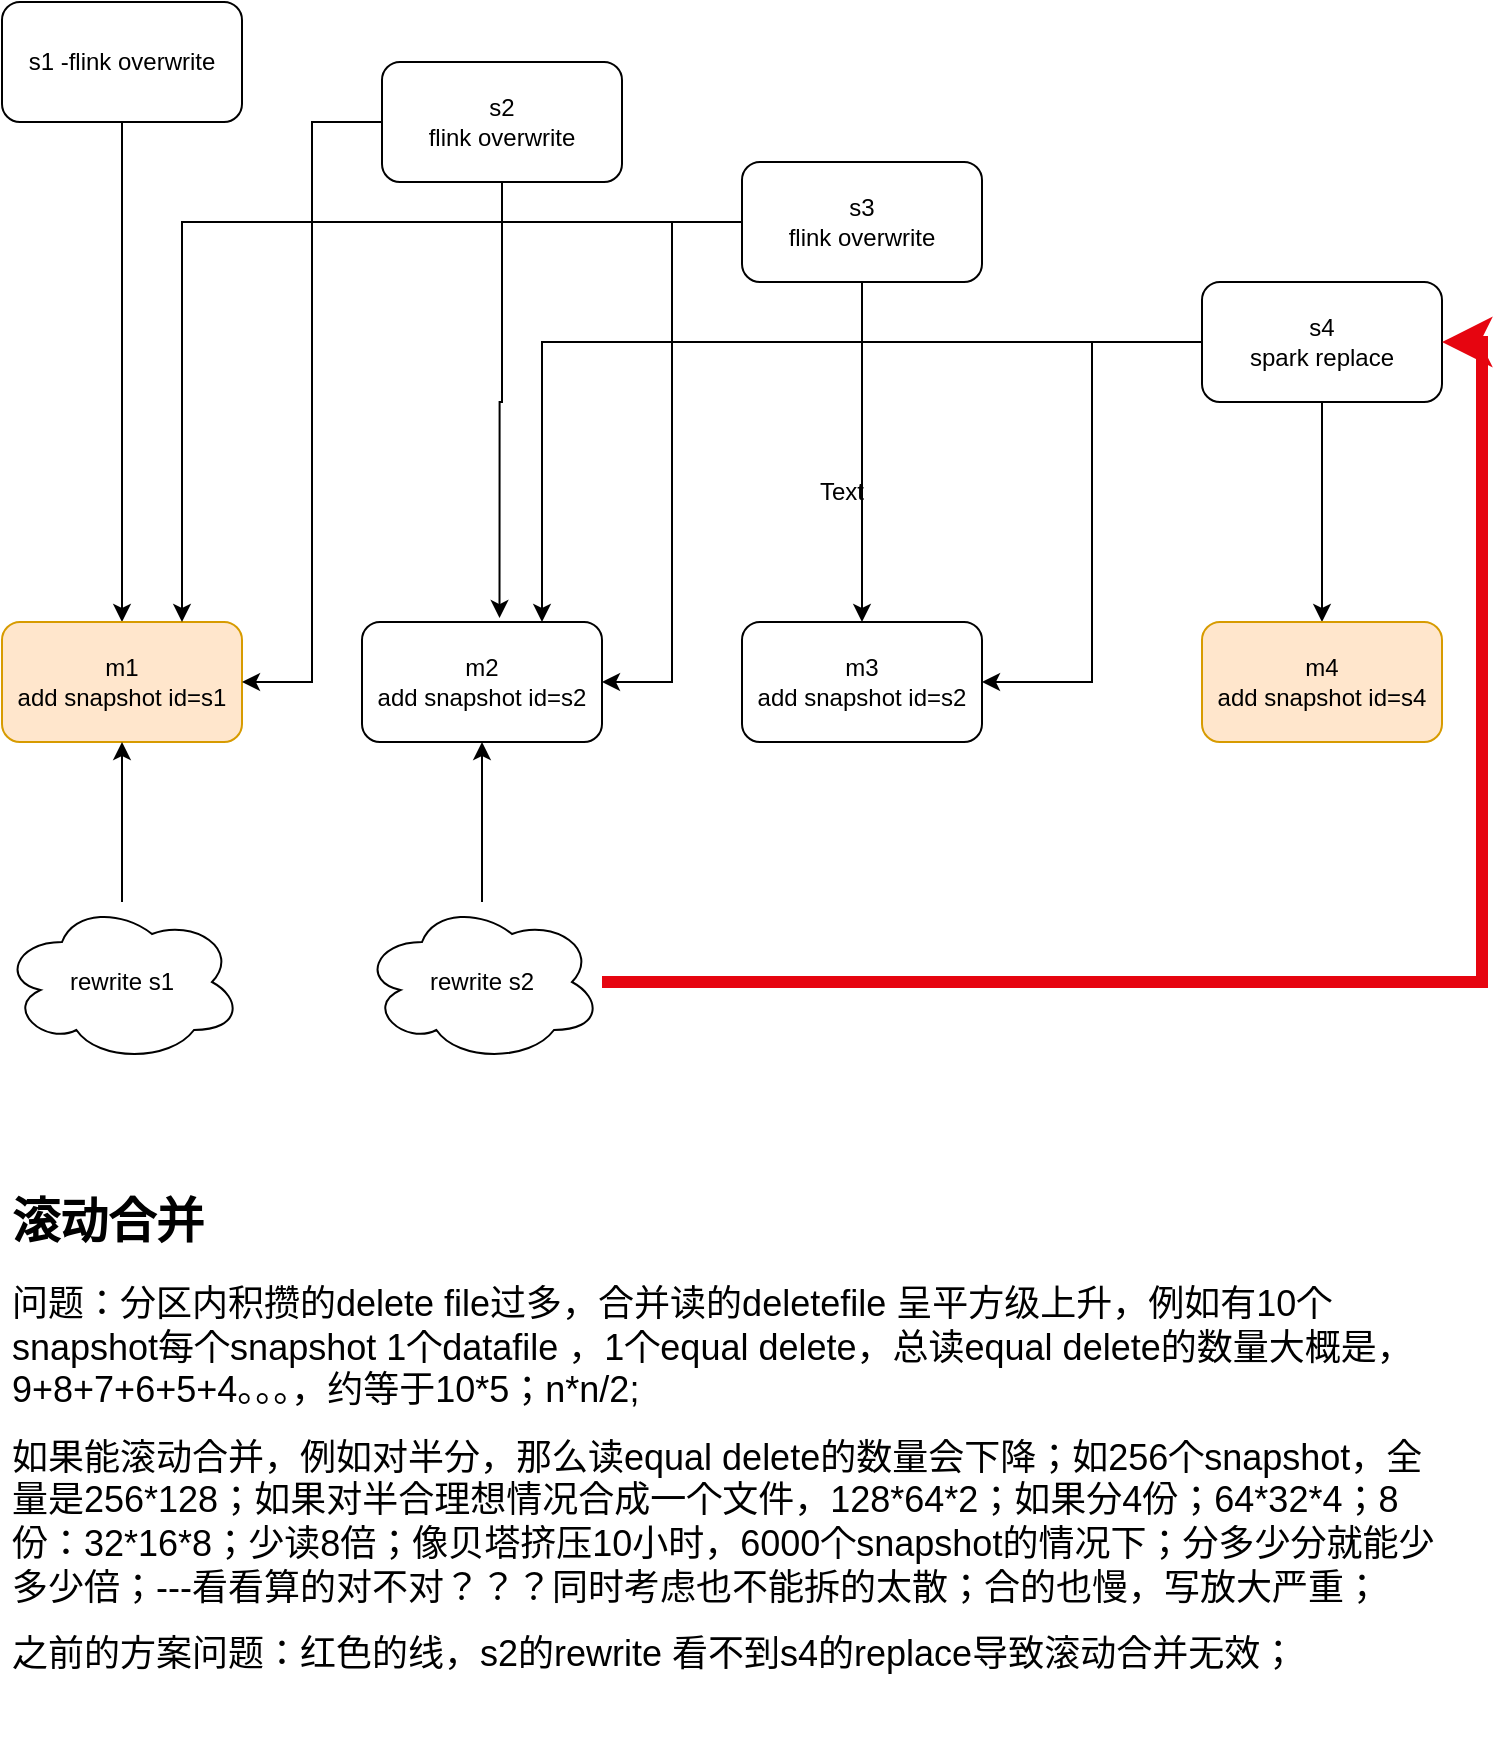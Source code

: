 <mxfile version="20.8.20" type="github"><diagram name="Page-1" id="wSD7aWhiaOsn0769-55M"><mxGraphModel dx="1505" dy="881" grid="1" gridSize="10" guides="1" tooltips="1" connect="1" arrows="1" fold="1" page="1" pageScale="1" pageWidth="827" pageHeight="1169" math="0" shadow="0"><root><mxCell id="0"/><mxCell id="1" parent="0"/><mxCell id="8S_lbJf9ANVd9fui1O2--10" style="edgeStyle=orthogonalEdgeStyle;rounded=0;orthogonalLoop=1;jettySize=auto;html=1;" parent="1" source="8S_lbJf9ANVd9fui1O2--1" target="8S_lbJf9ANVd9fui1O2--2" edge="1"><mxGeometry relative="1" as="geometry"/></mxCell><mxCell id="8S_lbJf9ANVd9fui1O2--1" value="s1 -flink overwrite" style="rounded=1;whiteSpace=wrap;html=1;" parent="1" vertex="1"><mxGeometry x="60" y="160" width="120" height="60" as="geometry"/></mxCell><mxCell id="8S_lbJf9ANVd9fui1O2--2" value="m1&lt;br&gt;add snapshot id=s1" style="rounded=1;whiteSpace=wrap;html=1;fillColor=#ffe6cc;strokeColor=#d79b00;" parent="1" vertex="1"><mxGeometry x="60" y="470" width="120" height="60" as="geometry"/></mxCell><mxCell id="8S_lbJf9ANVd9fui1O2--11" style="edgeStyle=orthogonalEdgeStyle;rounded=0;orthogonalLoop=1;jettySize=auto;html=1;entryX=1;entryY=0.5;entryDx=0;entryDy=0;" parent="1" source="8S_lbJf9ANVd9fui1O2--4" target="8S_lbJf9ANVd9fui1O2--2" edge="1"><mxGeometry relative="1" as="geometry"/></mxCell><mxCell id="8S_lbJf9ANVd9fui1O2--12" style="edgeStyle=orthogonalEdgeStyle;rounded=0;orthogonalLoop=1;jettySize=auto;html=1;entryX=0.573;entryY=-0.033;entryDx=0;entryDy=0;entryPerimeter=0;" parent="1" source="8S_lbJf9ANVd9fui1O2--4" target="8S_lbJf9ANVd9fui1O2--5" edge="1"><mxGeometry relative="1" as="geometry"/></mxCell><mxCell id="8S_lbJf9ANVd9fui1O2--4" value="s2&lt;br&gt;flink overwrite" style="rounded=1;whiteSpace=wrap;html=1;" parent="1" vertex="1"><mxGeometry x="250" y="190" width="120" height="60" as="geometry"/></mxCell><mxCell id="8S_lbJf9ANVd9fui1O2--5" value="m2&lt;br&gt;add snapshot id=s2" style="rounded=1;whiteSpace=wrap;html=1;" parent="1" vertex="1"><mxGeometry x="240" y="470" width="120" height="60" as="geometry"/></mxCell><mxCell id="8S_lbJf9ANVd9fui1O2--13" style="edgeStyle=orthogonalEdgeStyle;rounded=0;orthogonalLoop=1;jettySize=auto;html=1;" parent="1" source="8S_lbJf9ANVd9fui1O2--7" target="8S_lbJf9ANVd9fui1O2--2" edge="1"><mxGeometry relative="1" as="geometry"><Array as="points"><mxPoint x="150" y="270"/></Array></mxGeometry></mxCell><mxCell id="8S_lbJf9ANVd9fui1O2--14" style="edgeStyle=orthogonalEdgeStyle;rounded=0;orthogonalLoop=1;jettySize=auto;html=1;entryX=0.5;entryY=0;entryDx=0;entryDy=0;" parent="1" source="8S_lbJf9ANVd9fui1O2--7" target="8S_lbJf9ANVd9fui1O2--8" edge="1"><mxGeometry relative="1" as="geometry"/></mxCell><mxCell id="8S_lbJf9ANVd9fui1O2--15" style="edgeStyle=orthogonalEdgeStyle;rounded=0;orthogonalLoop=1;jettySize=auto;html=1;entryX=1;entryY=0.5;entryDx=0;entryDy=0;" parent="1" source="8S_lbJf9ANVd9fui1O2--7" target="8S_lbJf9ANVd9fui1O2--5" edge="1"><mxGeometry relative="1" as="geometry"/></mxCell><mxCell id="8S_lbJf9ANVd9fui1O2--7" value="s3&lt;br&gt;flink overwrite" style="rounded=1;whiteSpace=wrap;html=1;" parent="1" vertex="1"><mxGeometry x="430" y="240" width="120" height="60" as="geometry"/></mxCell><mxCell id="8S_lbJf9ANVd9fui1O2--8" value="m3&lt;br&gt;add snapshot id=s2" style="rounded=1;whiteSpace=wrap;html=1;" parent="1" vertex="1"><mxGeometry x="430" y="470" width="120" height="60" as="geometry"/></mxCell><mxCell id="8S_lbJf9ANVd9fui1O2--30" style="edgeStyle=orthogonalEdgeStyle;rounded=0;orthogonalLoop=1;jettySize=auto;html=1;entryX=1;entryY=0.5;entryDx=0;entryDy=0;" parent="1" source="8S_lbJf9ANVd9fui1O2--28" target="8S_lbJf9ANVd9fui1O2--8" edge="1"><mxGeometry relative="1" as="geometry"><mxPoint x="1170" y="500" as="targetPoint"/></mxGeometry></mxCell><mxCell id="8S_lbJf9ANVd9fui1O2--31" style="edgeStyle=orthogonalEdgeStyle;rounded=0;orthogonalLoop=1;jettySize=auto;html=1;entryX=0.5;entryY=0;entryDx=0;entryDy=0;" parent="1" source="8S_lbJf9ANVd9fui1O2--28" target="8S_lbJf9ANVd9fui1O2--29" edge="1"><mxGeometry relative="1" as="geometry"/></mxCell><mxCell id="8S_lbJf9ANVd9fui1O2--33" style="edgeStyle=orthogonalEdgeStyle;rounded=0;orthogonalLoop=1;jettySize=auto;html=1;entryX=0.75;entryY=0;entryDx=0;entryDy=0;" parent="1" source="8S_lbJf9ANVd9fui1O2--28" target="8S_lbJf9ANVd9fui1O2--5" edge="1"><mxGeometry relative="1" as="geometry"/></mxCell><mxCell id="8S_lbJf9ANVd9fui1O2--28" value="s4&lt;br&gt;spark replace" style="rounded=1;whiteSpace=wrap;html=1;" parent="1" vertex="1"><mxGeometry x="660" y="300" width="120" height="60" as="geometry"/></mxCell><mxCell id="8S_lbJf9ANVd9fui1O2--29" value="m4&lt;br&gt;add snapshot id=s4" style="rounded=1;whiteSpace=wrap;html=1;fillColor=#ffe6cc;strokeColor=#d79b00;" parent="1" vertex="1"><mxGeometry x="660" y="470" width="120" height="60" as="geometry"/></mxCell><mxCell id="8S_lbJf9ANVd9fui1O2--34" value="Text" style="text;html=1;strokeColor=none;fillColor=none;align=center;verticalAlign=middle;whiteSpace=wrap;rounded=0;" parent="1" vertex="1"><mxGeometry x="450" y="390" width="60" height="30" as="geometry"/></mxCell><mxCell id="8S_lbJf9ANVd9fui1O2--36" style="edgeStyle=orthogonalEdgeStyle;rounded=0;orthogonalLoop=1;jettySize=auto;html=1;" parent="1" source="8S_lbJf9ANVd9fui1O2--35" target="8S_lbJf9ANVd9fui1O2--2" edge="1"><mxGeometry relative="1" as="geometry"/></mxCell><mxCell id="8S_lbJf9ANVd9fui1O2--35" value="rewrite s1" style="ellipse;shape=cloud;whiteSpace=wrap;html=1;" parent="1" vertex="1"><mxGeometry x="60" y="610" width="120" height="80" as="geometry"/></mxCell><mxCell id="8S_lbJf9ANVd9fui1O2--38" style="edgeStyle=orthogonalEdgeStyle;rounded=0;orthogonalLoop=1;jettySize=auto;html=1;entryX=0.5;entryY=1;entryDx=0;entryDy=0;" parent="1" source="8S_lbJf9ANVd9fui1O2--37" target="8S_lbJf9ANVd9fui1O2--5" edge="1"><mxGeometry relative="1" as="geometry"/></mxCell><mxCell id="8S_lbJf9ANVd9fui1O2--39" style="edgeStyle=orthogonalEdgeStyle;rounded=0;orthogonalLoop=1;jettySize=auto;html=1;entryX=1;entryY=0.5;entryDx=0;entryDy=0;strokeColor=#e60510;strokeWidth=6;" parent="1" source="8S_lbJf9ANVd9fui1O2--37" target="8S_lbJf9ANVd9fui1O2--28" edge="1"><mxGeometry relative="1" as="geometry"/></mxCell><mxCell id="8S_lbJf9ANVd9fui1O2--37" value="rewrite s2" style="ellipse;shape=cloud;whiteSpace=wrap;html=1;" parent="1" vertex="1"><mxGeometry x="240" y="610" width="120" height="80" as="geometry"/></mxCell><mxCell id="FvmVjzz8w12ZDyq30Ky1-1" value="&lt;h1&gt;&lt;font style=&quot;font-size: 24px;&quot;&gt;滚动合并&lt;/font&gt;&lt;/h1&gt;&lt;p&gt;&lt;font style=&quot;font-size: 18px;&quot;&gt;问题：分区内积攒的delete file过多，合并读的deletefile 呈平方级上升，例如有10个snapshot每个snapshot 1个datafile ，1个equal delete，总读equal delete的数量大概是，9+8+7+6+5+4。。。，约等于10*5；n*n/2;&lt;/font&gt;&lt;/p&gt;&lt;p&gt;&lt;font style=&quot;font-size: 18px;&quot;&gt;如果能滚动合并，例如对半分，那么读equal delete的数量会下降；如256个snapshot，全量是256*128；如果对半合理想情况合成一个文件，128*64*2；如果分4份；64*32*4；8份：32*16*8；少读8倍；像贝塔挤压10小时，6000个snapshot的情况下；分多少分就能少多少倍；---看看算的对不对？？？同时考虑也不能拆的太散；合的也慢，写放大严重；&lt;/font&gt;&lt;/p&gt;&lt;p&gt;&lt;font style=&quot;font-size: 18px;&quot;&gt;之前的方案问题：红色的线，s2的rewrite 看不到s4的replace导致滚动合并无效；&lt;/font&gt;&lt;/p&gt;" style="text;html=1;strokeColor=none;fillColor=none;spacing=5;spacingTop=-20;whiteSpace=wrap;overflow=hidden;rounded=0;" vertex="1" parent="1"><mxGeometry x="60" y="750" width="730" height="280" as="geometry"/></mxCell></root></mxGraphModel></diagram></mxfile>